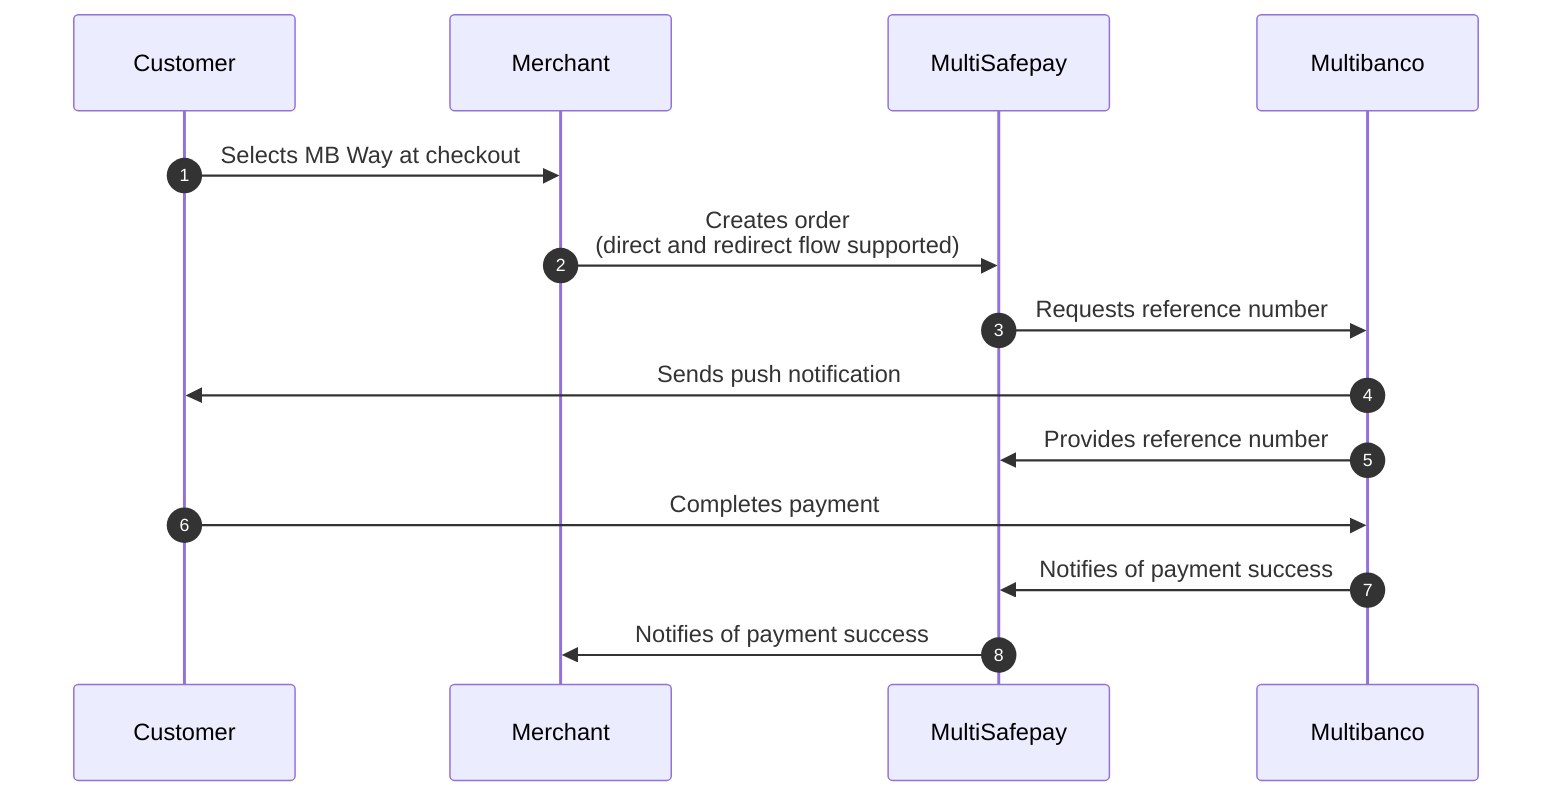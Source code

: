sequenceDiagram
    autonumber
    participant C as Customer
    participant Me as Merchant
    participant Mu as MultiSafepay
    participant Mb as Multibanco
    C->>Me: Selects MB Way at checkout
    Me->>Mu: Creates order <br> (direct and redirect flow supported)
    Mu->>Mb: Requests reference number
    Mb->>C: Sends push notification
    Mb->>Mu: Provides reference number
    C->>Mb: Completes payment 
    Mb->>Mu: Notifies of payment success
    Mu->>Me:  Notifies of payment success